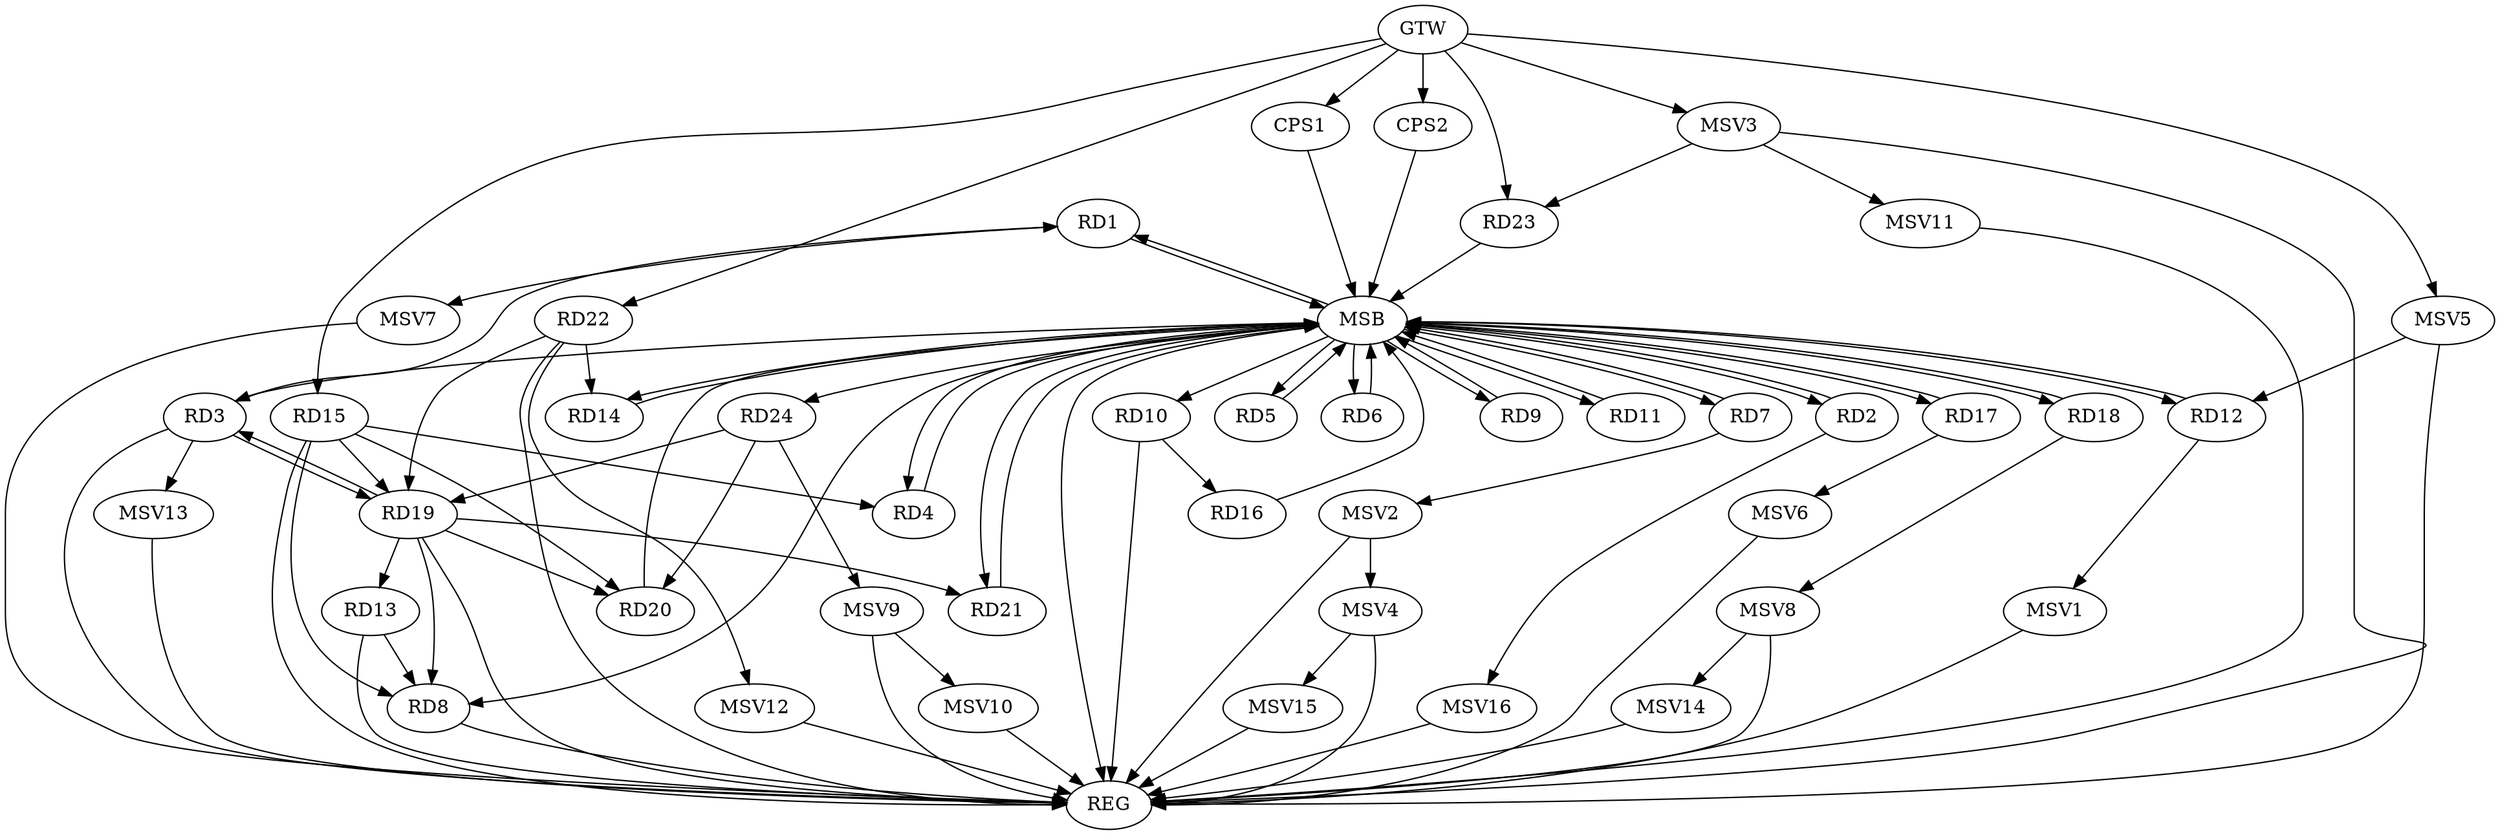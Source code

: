 strict digraph G {
  RD1 [ label="RD1" ];
  RD2 [ label="RD2" ];
  RD3 [ label="RD3" ];
  RD4 [ label="RD4" ];
  RD5 [ label="RD5" ];
  RD6 [ label="RD6" ];
  RD7 [ label="RD7" ];
  RD8 [ label="RD8" ];
  RD9 [ label="RD9" ];
  RD10 [ label="RD10" ];
  RD11 [ label="RD11" ];
  RD12 [ label="RD12" ];
  RD13 [ label="RD13" ];
  RD14 [ label="RD14" ];
  RD15 [ label="RD15" ];
  RD16 [ label="RD16" ];
  RD17 [ label="RD17" ];
  RD18 [ label="RD18" ];
  RD19 [ label="RD19" ];
  RD20 [ label="RD20" ];
  RD21 [ label="RD21" ];
  RD22 [ label="RD22" ];
  RD23 [ label="RD23" ];
  RD24 [ label="RD24" ];
  CPS1 [ label="CPS1" ];
  CPS2 [ label="CPS2" ];
  GTW [ label="GTW" ];
  REG [ label="REG" ];
  MSB [ label="MSB" ];
  MSV1 [ label="MSV1" ];
  MSV2 [ label="MSV2" ];
  MSV3 [ label="MSV3" ];
  MSV4 [ label="MSV4" ];
  MSV5 [ label="MSV5" ];
  MSV6 [ label="MSV6" ];
  MSV7 [ label="MSV7" ];
  MSV8 [ label="MSV8" ];
  MSV9 [ label="MSV9" ];
  MSV10 [ label="MSV10" ];
  MSV11 [ label="MSV11" ];
  MSV12 [ label="MSV12" ];
  MSV13 [ label="MSV13" ];
  MSV14 [ label="MSV14" ];
  MSV15 [ label="MSV15" ];
  MSV16 [ label="MSV16" ];
  RD3 -> RD1;
  RD3 -> RD19;
  RD19 -> RD3;
  RD15 -> RD4;
  RD13 -> RD8;
  RD15 -> RD8;
  RD19 -> RD8;
  RD10 -> RD16;
  RD19 -> RD13;
  RD22 -> RD14;
  RD15 -> RD19;
  RD15 -> RD20;
  RD19 -> RD20;
  RD19 -> RD21;
  RD22 -> RD19;
  RD24 -> RD19;
  RD24 -> RD20;
  GTW -> RD15;
  GTW -> RD22;
  GTW -> RD23;
  GTW -> CPS1;
  GTW -> CPS2;
  RD3 -> REG;
  RD8 -> REG;
  RD10 -> REG;
  RD13 -> REG;
  RD15 -> REG;
  RD19 -> REG;
  RD22 -> REG;
  RD1 -> MSB;
  MSB -> RD2;
  MSB -> RD14;
  MSB -> REG;
  RD2 -> MSB;
  RD4 -> MSB;
  MSB -> RD11;
  MSB -> RD18;
  RD5 -> MSB;
  RD6 -> MSB;
  MSB -> RD4;
  RD7 -> MSB;
  MSB -> RD12;
  RD9 -> MSB;
  MSB -> RD10;
  MSB -> RD24;
  RD11 -> MSB;
  MSB -> RD1;
  MSB -> RD17;
  RD12 -> MSB;
  MSB -> RD7;
  MSB -> RD21;
  RD14 -> MSB;
  MSB -> RD8;
  RD16 -> MSB;
  RD17 -> MSB;
  MSB -> RD5;
  RD18 -> MSB;
  RD20 -> MSB;
  MSB -> RD6;
  RD21 -> MSB;
  MSB -> RD9;
  RD23 -> MSB;
  MSB -> RD3;
  CPS1 -> MSB;
  CPS2 -> MSB;
  RD12 -> MSV1;
  MSV1 -> REG;
  RD7 -> MSV2;
  MSV2 -> REG;
  MSV3 -> RD23;
  GTW -> MSV3;
  MSV3 -> REG;
  MSV2 -> MSV4;
  MSV4 -> REG;
  MSV5 -> RD12;
  GTW -> MSV5;
  MSV5 -> REG;
  RD17 -> MSV6;
  MSV6 -> REG;
  RD1 -> MSV7;
  MSV7 -> REG;
  RD18 -> MSV8;
  MSV8 -> REG;
  RD24 -> MSV9;
  MSV9 -> REG;
  MSV9 -> MSV10;
  MSV10 -> REG;
  MSV3 -> MSV11;
  MSV11 -> REG;
  RD22 -> MSV12;
  MSV12 -> REG;
  RD3 -> MSV13;
  MSV13 -> REG;
  MSV8 -> MSV14;
  MSV14 -> REG;
  MSV4 -> MSV15;
  MSV15 -> REG;
  RD2 -> MSV16;
  MSV16 -> REG;
}
